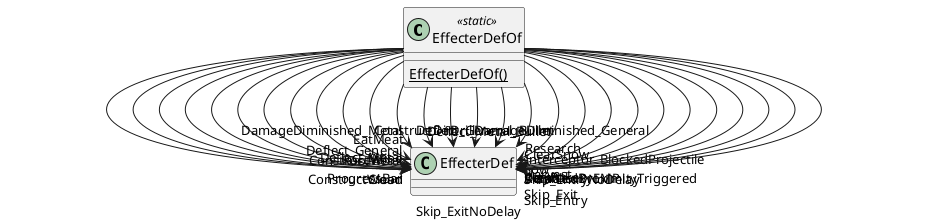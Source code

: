 @startuml
class EffecterDefOf <<static>> {
    {static} EffecterDefOf()
}
EffecterDefOf --> "Clean" EffecterDef
EffecterDefOf --> "ConstructMetal" EffecterDef
EffecterDefOf --> "ConstructWood" EffecterDef
EffecterDefOf --> "ConstructDirt" EffecterDef
EffecterDefOf --> "RoofWork" EffecterDef
EffecterDefOf --> "EatMeat" EffecterDef
EffecterDefOf --> "ProgressBar" EffecterDef
EffecterDefOf --> "Mine" EffecterDef
EffecterDefOf --> "Deflect_Metal" EffecterDef
EffecterDefOf --> "Deflect_Metal_Bullet" EffecterDef
EffecterDefOf --> "Deflect_General" EffecterDef
EffecterDefOf --> "Deflect_General_Bullet" EffecterDef
EffecterDefOf --> "DamageDiminished_Metal" EffecterDef
EffecterDefOf --> "DamageDiminished_General" EffecterDef
EffecterDefOf --> "Drill" EffecterDef
EffecterDefOf --> "Research" EffecterDef
EffecterDefOf --> "ClearSnow" EffecterDef
EffecterDefOf --> "Sow" EffecterDef
EffecterDefOf --> "Harvest" EffecterDef
EffecterDefOf --> "Vomit" EffecterDef
EffecterDefOf --> "PlayPoker" EffecterDef
EffecterDefOf --> "Interceptor_BlockedProjectile" EffecterDef
EffecterDefOf --> "DisabledByEMP" EffecterDef
EffecterDefOf --> "ActivatorProximityTriggered" EffecterDef
EffecterDefOf --> "Skip_Entry" EffecterDef
EffecterDefOf --> "Skip_Exit" EffecterDef
EffecterDefOf --> "Skip_EntryNoDelay" EffecterDef
EffecterDefOf --> "Skip_ExitNoDelay" EffecterDef
@enduml
